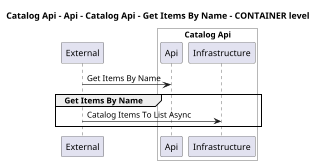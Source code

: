 @startuml
skinparam dpi 60

title Catalog Api - Api - Catalog Api - Get Items By Name - CONTAINER level

participant "External" as C4InterFlow.SoftwareSystems.ExternalSystem

box "Catalog Api" #White
    participant "Api" as dotnet.eShop.Architecture.SoftwareSystems.CatalogApi.Containers.Api
    participant "Infrastructure" as dotnet.eShop.Architecture.SoftwareSystems.CatalogApi.Containers.Infrastructure
end box


C4InterFlow.SoftwareSystems.ExternalSystem -> dotnet.eShop.Architecture.SoftwareSystems.CatalogApi.Containers.Api : Get Items By Name
group Get Items By Name
C4InterFlow.SoftwareSystems.ExternalSystem -> dotnet.eShop.Architecture.SoftwareSystems.CatalogApi.Containers.Infrastructure : Catalog Items To List Async
end


@enduml
